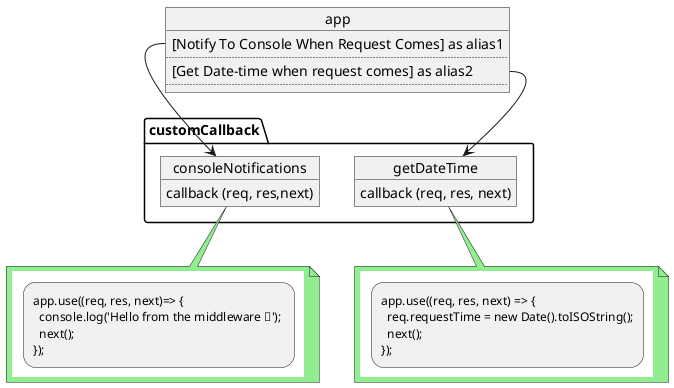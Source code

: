 @startuml
<style>
note {
    BackgroundColor #lightgreen
   
}
 activityDiagram {
     BackgroundColor #yellow
}
</style>

package customCallback {
    object consoleNotifications {
        callback (req, res,next)
    }

    object getDateTime{
        callback (req, res, next)
    }
    
}

package app.js {
     object  app {
        [Notify To Console When Request Comes] as alias1
        ..
        [Get Date-time when request comes] as alias2
        ..
    }
    
}


note bottom of consoleNotifications #lightgreen
    {{
        :app.use((req, res, next)=> {\n  console.log('Hello from the middleware 👋'); \n  next();\n}); ;
    }}
end note

note bottom of getDateTime
    {{
        :app.use((req, res, next) => {\n  req.requestTime = new Date().toISOString();\n  next();\n}); ;
    }}
end note

 app::alias1 --> consoleNotifications 
 app::alias2 --> getDateTime 

@enduml
